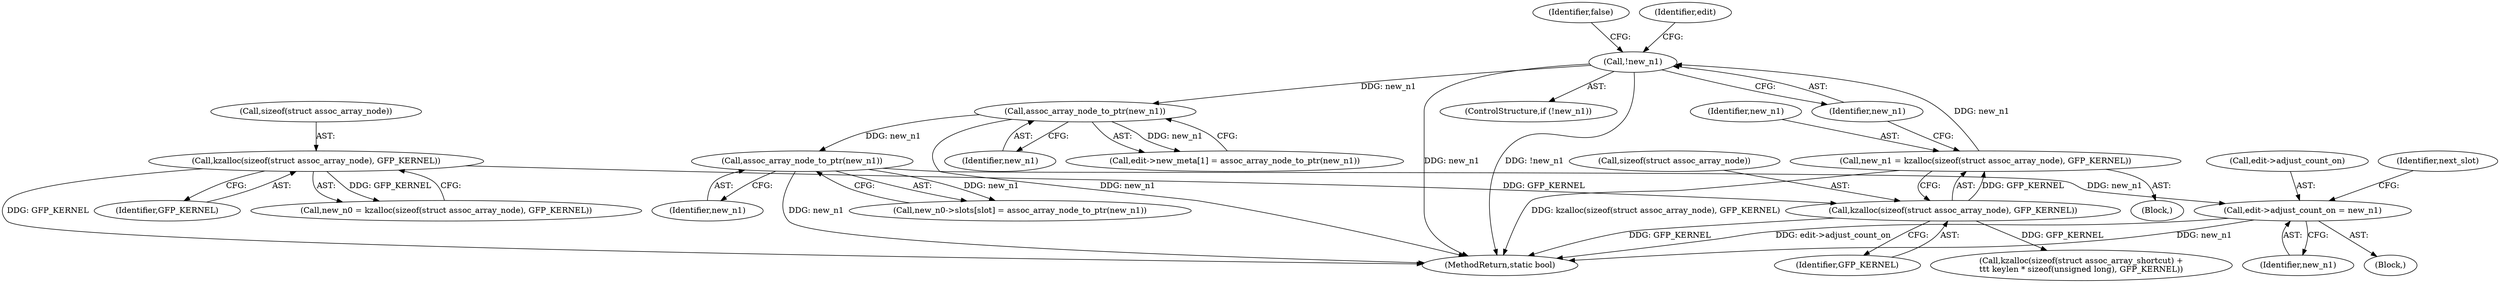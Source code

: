 digraph "0_linux_ea6789980fdaa610d7eb63602c746bf6ec70cd2b@pointer" {
"1000713" [label="(Call,edit->adjust_count_on = new_n1)"];
"1000585" [label="(Call,assoc_array_node_to_ptr(new_n1))"];
"1000298" [label="(Call,assoc_array_node_to_ptr(new_n1))"];
"1000288" [label="(Call,!new_n1)"];
"1000281" [label="(Call,new_n1 = kzalloc(sizeof(struct assoc_array_node), GFP_KERNEL))"];
"1000283" [label="(Call,kzalloc(sizeof(struct assoc_array_node), GFP_KERNEL))"];
"1000264" [label="(Call,kzalloc(sizeof(struct assoc_array_node), GFP_KERNEL))"];
"1000292" [label="(Call,edit->new_meta[1] = assoc_array_node_to_ptr(new_n1))"];
"1000714" [label="(Call,edit->adjust_count_on)"];
"1000717" [label="(Identifier,new_n1)"];
"1000287" [label="(ControlStructure,if (!new_n1))"];
"1000586" [label="(Identifier,new_n1)"];
"1000267" [label="(Identifier,GFP_KERNEL)"];
"1000281" [label="(Call,new_n1 = kzalloc(sizeof(struct assoc_array_node), GFP_KERNEL))"];
"1000291" [label="(Identifier,false)"];
"1001112" [label="(MethodReturn,static bool)"];
"1000284" [label="(Call,sizeof(struct assoc_array_node))"];
"1000295" [label="(Identifier,edit)"];
"1000701" [label="(Block,)"];
"1000286" [label="(Identifier,GFP_KERNEL)"];
"1000920" [label="(Call,kzalloc(sizeof(struct assoc_array_shortcut) +\n\t\t\t keylen * sizeof(unsigned long), GFP_KERNEL))"];
"1000289" [label="(Identifier,new_n1)"];
"1000298" [label="(Call,assoc_array_node_to_ptr(new_n1))"];
"1000264" [label="(Call,kzalloc(sizeof(struct assoc_array_node), GFP_KERNEL))"];
"1000299" [label="(Identifier,new_n1)"];
"1000265" [label="(Call,sizeof(struct assoc_array_node))"];
"1000282" [label="(Identifier,new_n1)"];
"1000713" [label="(Call,edit->adjust_count_on = new_n1)"];
"1000585" [label="(Call,assoc_array_node_to_ptr(new_n1))"];
"1000283" [label="(Call,kzalloc(sizeof(struct assoc_array_node), GFP_KERNEL))"];
"1000288" [label="(Call,!new_n1)"];
"1000262" [label="(Call,new_n0 = kzalloc(sizeof(struct assoc_array_node), GFP_KERNEL))"];
"1000121" [label="(Block,)"];
"1000579" [label="(Call,new_n0->slots[slot] = assoc_array_node_to_ptr(new_n1))"];
"1000720" [label="(Identifier,next_slot)"];
"1000713" -> "1000701"  [label="AST: "];
"1000713" -> "1000717"  [label="CFG: "];
"1000714" -> "1000713"  [label="AST: "];
"1000717" -> "1000713"  [label="AST: "];
"1000720" -> "1000713"  [label="CFG: "];
"1000713" -> "1001112"  [label="DDG: edit->adjust_count_on"];
"1000713" -> "1001112"  [label="DDG: new_n1"];
"1000585" -> "1000713"  [label="DDG: new_n1"];
"1000585" -> "1000579"  [label="AST: "];
"1000585" -> "1000586"  [label="CFG: "];
"1000586" -> "1000585"  [label="AST: "];
"1000579" -> "1000585"  [label="CFG: "];
"1000585" -> "1001112"  [label="DDG: new_n1"];
"1000585" -> "1000579"  [label="DDG: new_n1"];
"1000298" -> "1000585"  [label="DDG: new_n1"];
"1000298" -> "1000292"  [label="AST: "];
"1000298" -> "1000299"  [label="CFG: "];
"1000299" -> "1000298"  [label="AST: "];
"1000292" -> "1000298"  [label="CFG: "];
"1000298" -> "1001112"  [label="DDG: new_n1"];
"1000298" -> "1000292"  [label="DDG: new_n1"];
"1000288" -> "1000298"  [label="DDG: new_n1"];
"1000288" -> "1000287"  [label="AST: "];
"1000288" -> "1000289"  [label="CFG: "];
"1000289" -> "1000288"  [label="AST: "];
"1000291" -> "1000288"  [label="CFG: "];
"1000295" -> "1000288"  [label="CFG: "];
"1000288" -> "1001112"  [label="DDG: new_n1"];
"1000288" -> "1001112"  [label="DDG: !new_n1"];
"1000281" -> "1000288"  [label="DDG: new_n1"];
"1000281" -> "1000121"  [label="AST: "];
"1000281" -> "1000283"  [label="CFG: "];
"1000282" -> "1000281"  [label="AST: "];
"1000283" -> "1000281"  [label="AST: "];
"1000289" -> "1000281"  [label="CFG: "];
"1000281" -> "1001112"  [label="DDG: kzalloc(sizeof(struct assoc_array_node), GFP_KERNEL)"];
"1000283" -> "1000281"  [label="DDG: GFP_KERNEL"];
"1000283" -> "1000286"  [label="CFG: "];
"1000284" -> "1000283"  [label="AST: "];
"1000286" -> "1000283"  [label="AST: "];
"1000283" -> "1001112"  [label="DDG: GFP_KERNEL"];
"1000264" -> "1000283"  [label="DDG: GFP_KERNEL"];
"1000283" -> "1000920"  [label="DDG: GFP_KERNEL"];
"1000264" -> "1000262"  [label="AST: "];
"1000264" -> "1000267"  [label="CFG: "];
"1000265" -> "1000264"  [label="AST: "];
"1000267" -> "1000264"  [label="AST: "];
"1000262" -> "1000264"  [label="CFG: "];
"1000264" -> "1001112"  [label="DDG: GFP_KERNEL"];
"1000264" -> "1000262"  [label="DDG: GFP_KERNEL"];
}
